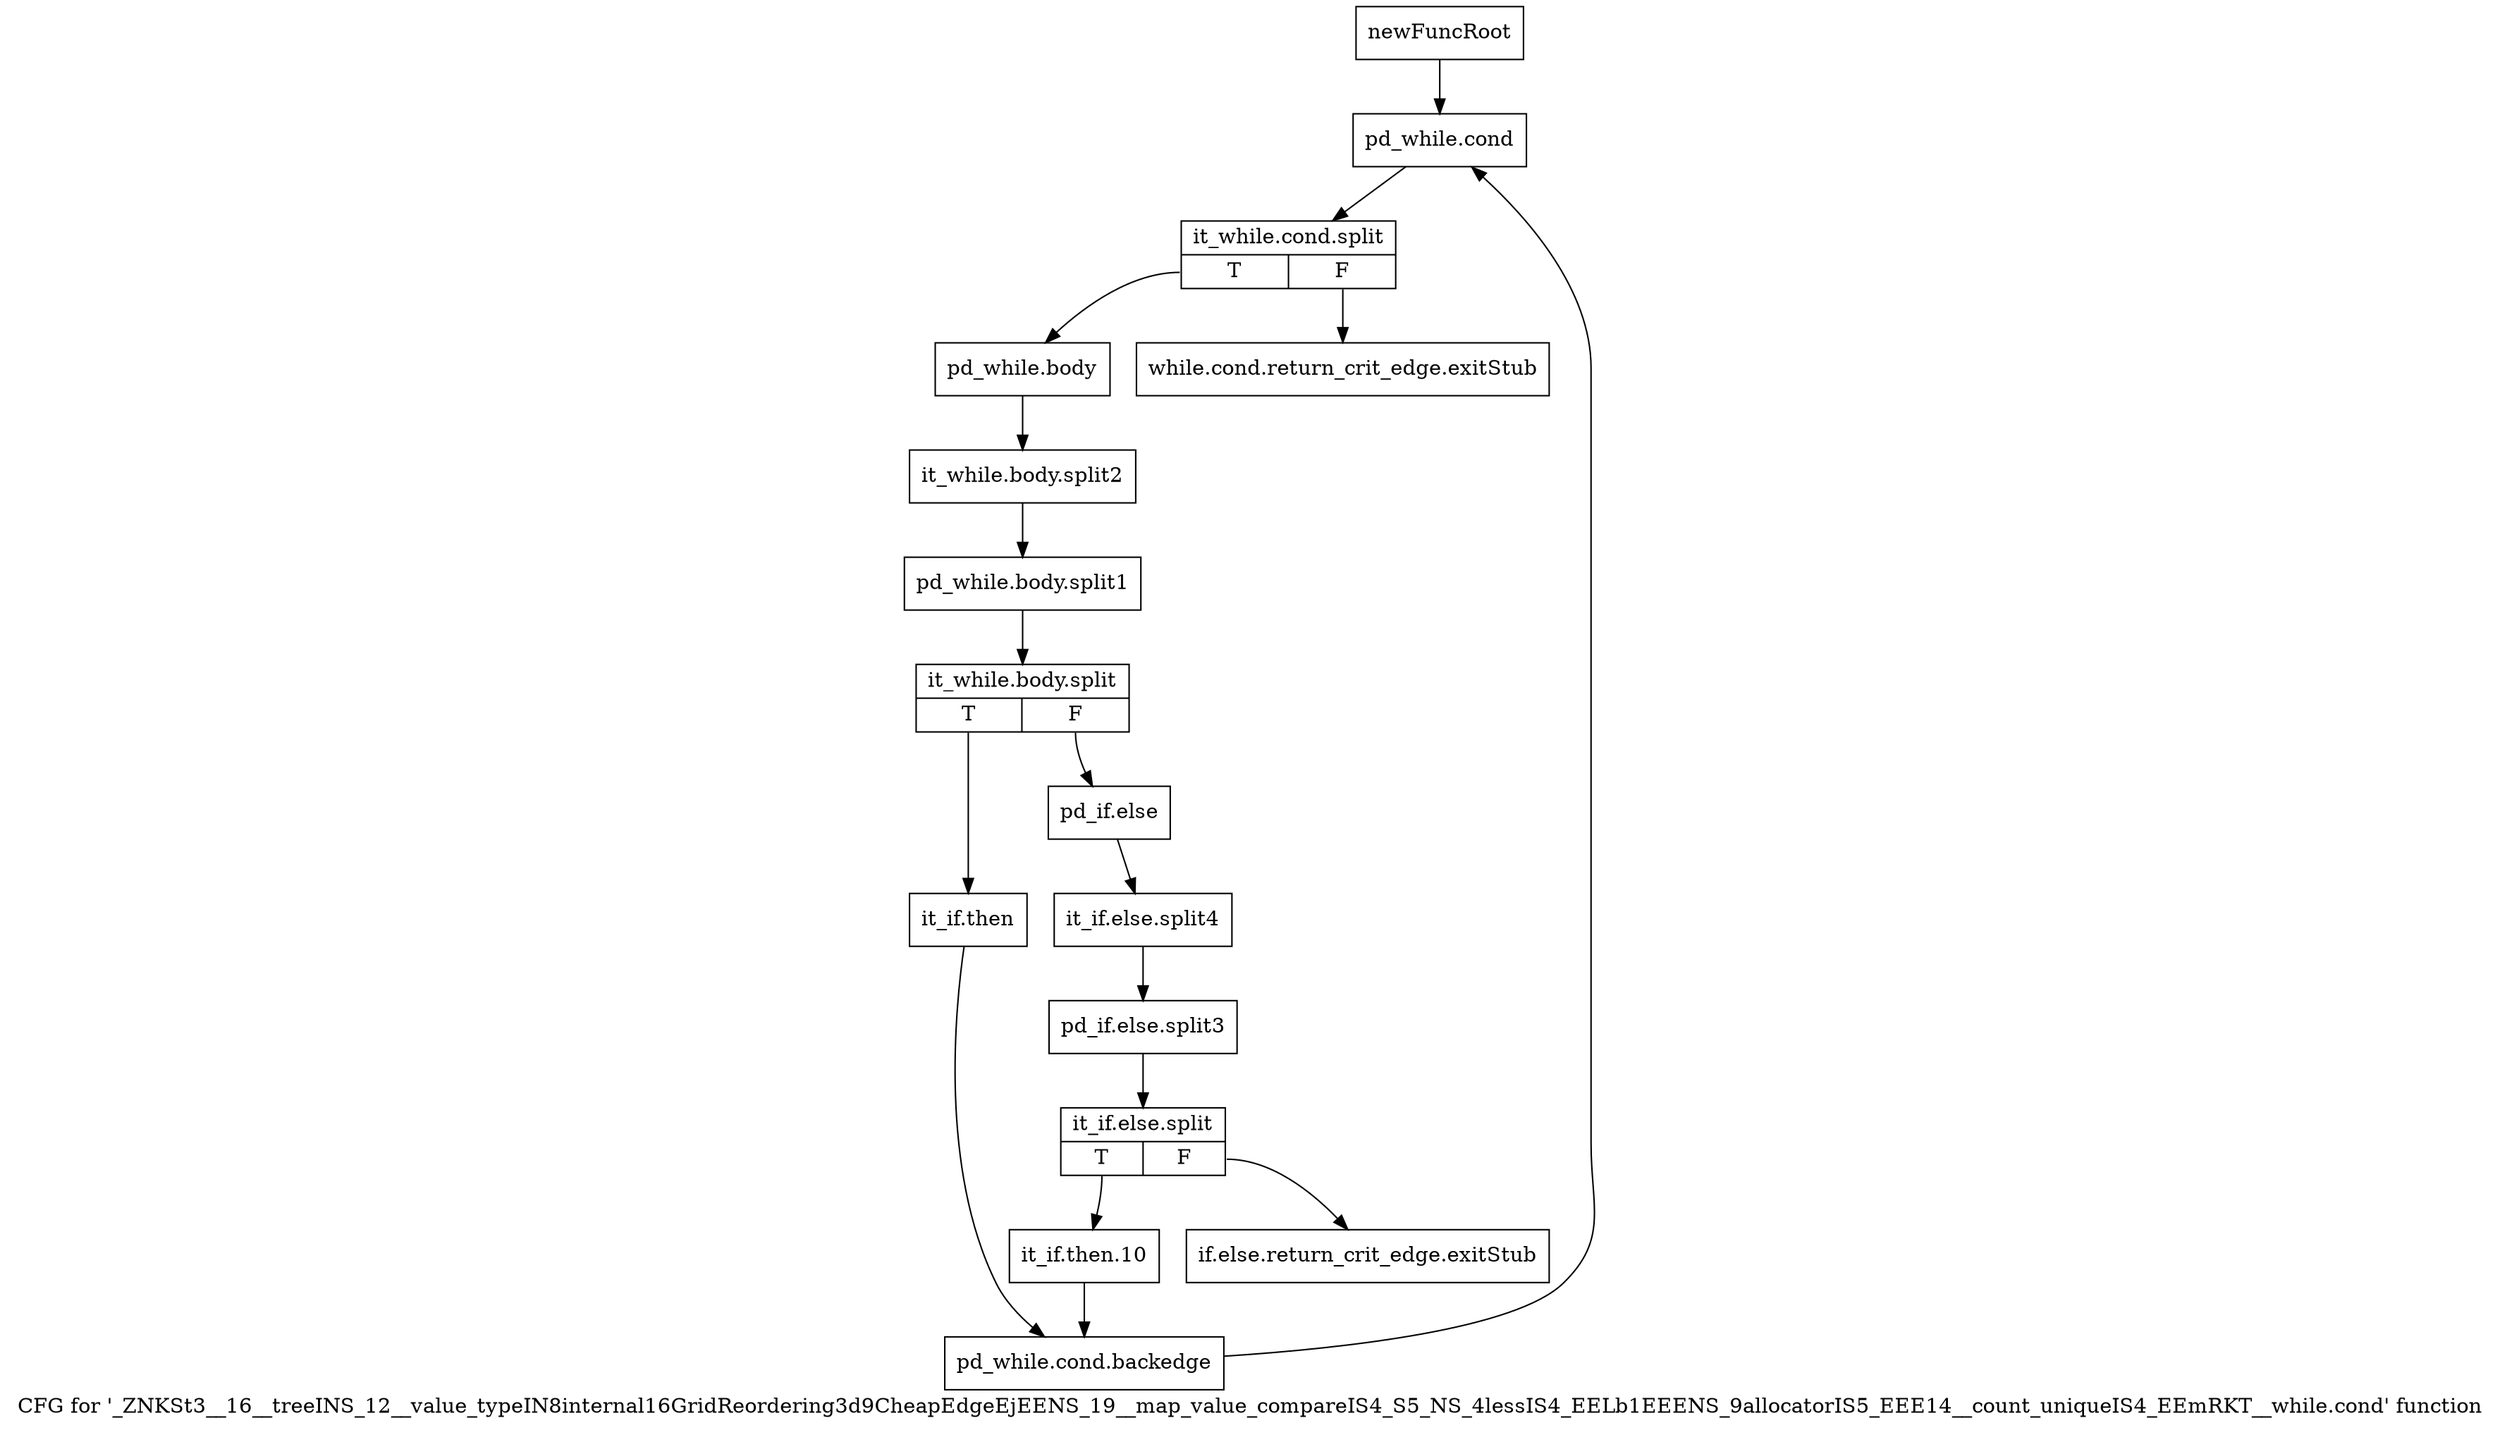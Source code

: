digraph "CFG for '_ZNKSt3__16__treeINS_12__value_typeIN8internal16GridReordering3d9CheapEdgeEjEENS_19__map_value_compareIS4_S5_NS_4lessIS4_EELb1EEENS_9allocatorIS5_EEE14__count_uniqueIS4_EEmRKT__while.cond' function" {
	label="CFG for '_ZNKSt3__16__treeINS_12__value_typeIN8internal16GridReordering3d9CheapEdgeEjEENS_19__map_value_compareIS4_S5_NS_4lessIS4_EELb1EEENS_9allocatorIS5_EEE14__count_uniqueIS4_EEmRKT__while.cond' function";

	Node0x9429450 [shape=record,label="{newFuncRoot}"];
	Node0x9429450 -> Node0x9429540;
	Node0x94294a0 [shape=record,label="{while.cond.return_crit_edge.exitStub}"];
	Node0x94294f0 [shape=record,label="{if.else.return_crit_edge.exitStub}"];
	Node0x9429540 [shape=record,label="{pd_while.cond}"];
	Node0x9429540 -> Node0xb6048e0;
	Node0xb6048e0 [shape=record,label="{it_while.cond.split|{<s0>T|<s1>F}}"];
	Node0xb6048e0:s0 -> Node0x9429590;
	Node0xb6048e0:s1 -> Node0x94294a0;
	Node0x9429590 [shape=record,label="{pd_while.body}"];
	Node0x9429590 -> Node0xb608740;
	Node0xb608740 [shape=record,label="{it_while.body.split2}"];
	Node0xb608740 -> Node0xb604a20;
	Node0xb604a20 [shape=record,label="{pd_while.body.split1}"];
	Node0xb604a20 -> Node0xb6049d0;
	Node0xb6049d0 [shape=record,label="{it_while.body.split|{<s0>T|<s1>F}}"];
	Node0xb6049d0:s0 -> Node0x9429f20;
	Node0xb6049d0:s1 -> Node0x9429e80;
	Node0x9429e80 [shape=record,label="{pd_if.else}"];
	Node0x9429e80 -> Node0xb605fa0;
	Node0xb605fa0 [shape=record,label="{it_if.else.split4}"];
	Node0xb605fa0 -> Node0xb608820;
	Node0xb608820 [shape=record,label="{pd_if.else.split3}"];
	Node0xb608820 -> Node0xb6028d0;
	Node0xb6028d0 [shape=record,label="{it_if.else.split|{<s0>T|<s1>F}}"];
	Node0xb6028d0:s0 -> Node0x9429ed0;
	Node0xb6028d0:s1 -> Node0x94294f0;
	Node0x9429ed0 [shape=record,label="{it_if.then.10}"];
	Node0x9429ed0 -> Node0x9429f70;
	Node0x9429f20 [shape=record,label="{it_if.then}"];
	Node0x9429f20 -> Node0x9429f70;
	Node0x9429f70 [shape=record,label="{pd_while.cond.backedge}"];
	Node0x9429f70 -> Node0x9429540;
}
